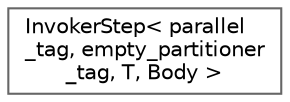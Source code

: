 digraph "类继承关系图"
{
 // LATEX_PDF_SIZE
  bgcolor="transparent";
  edge [fontname=Helvetica,fontsize=10,labelfontname=Helvetica,labelfontsize=10];
  node [fontname=Helvetica,fontsize=10,shape=box,height=0.2,width=0.4];
  rankdir="LR";
  Node0 [id="Node000000",label="InvokerStep\< parallel\l_tag, empty_partitioner\l_tag, T, Body \>",height=0.2,width=0.4,color="grey40", fillcolor="white", style="filled",URL="$struct_invoker_step_3_01parallel__tag_00_01empty__partitioner__tag_00_01_t_00_01_body_01_4.html",tooltip=" "];
}
